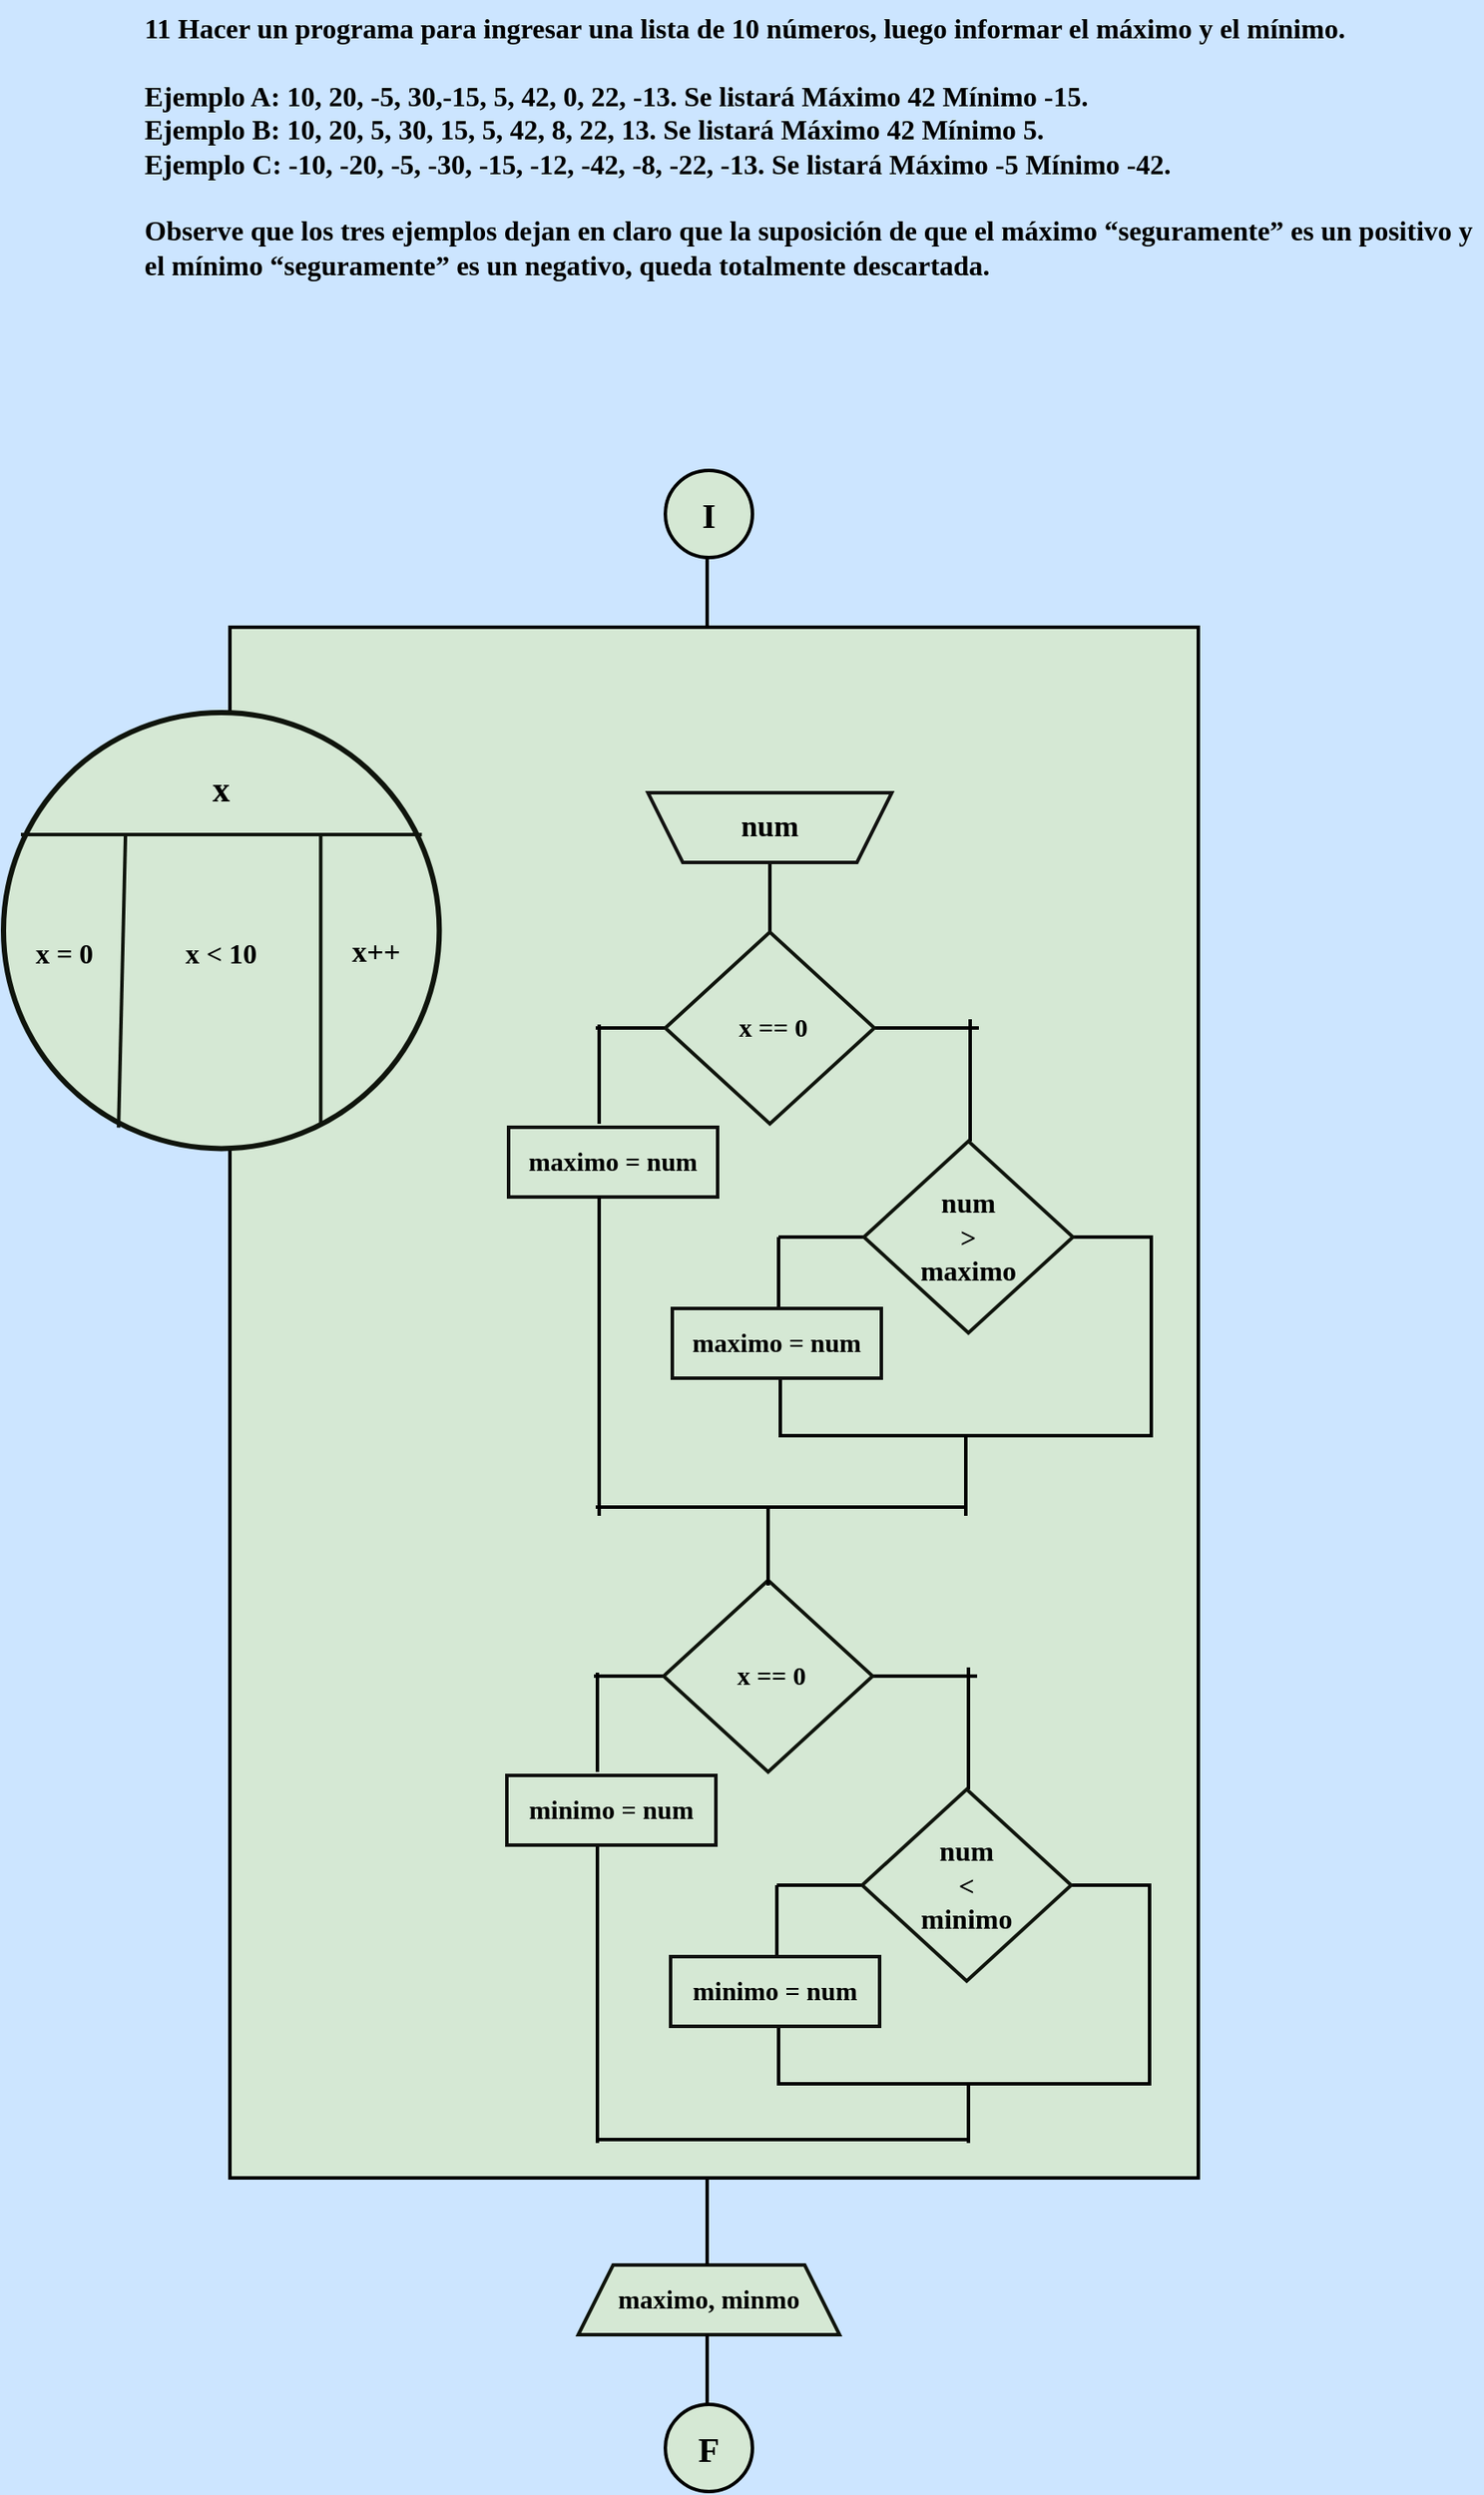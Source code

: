 <mxfile version="24.1.0" type="device">
  <diagram name="Página-1" id="Af2vKqS_xSVEsL7CGDF1">
    <mxGraphModel dx="2247" dy="830" grid="1" gridSize="10" guides="1" tooltips="1" connect="1" arrows="1" fold="1" page="1" pageScale="1" pageWidth="827" pageHeight="1169" background="#CCE5FF" math="0" shadow="0">
      <root>
        <mxCell id="0" />
        <mxCell id="1" parent="0" />
        <mxCell id="zPL9ql4yLSVFh8TZleFu-1" value="&lt;font style=&quot;font-size: 16px;&quot; color=&quot;#000000&quot; face=&quot;Comic Sans MS&quot;&gt;&lt;b&gt;11 Hacer un programa para ingresar una lista de 10 números, luego informar el máximo y el mínimo.&lt;br&gt;&lt;br&gt;Ejemplo A: 10, 20, -5, 30,-15, 5, 42, 0, 22, -13. Se listará Máximo 42 Mínimo -15.&lt;br&gt;Ejemplo B: 10, 20, 5, 30, 15, 5, 42, 8, 22, 13. Se listará Máximo 42 Mínimo 5.&lt;br&gt;Ejemplo C: -10, -20, -5, -30, -15, -12, -42, -8, -22, -13. Se listará Máximo -5 Mínimo -42.&lt;br&gt;&lt;br&gt;Observe que los tres ejemplos dejan en claro que la suposición de que el máximo “seguramente” es un positivo y el mínimo “seguramente” es un negativo, queda totalmente descartada.&lt;/b&gt;&lt;/font&gt;" style="text;whiteSpace=wrap;html=1;fontFamily=Architects Daughter;fontSource=https%3A%2F%2Ffonts.googleapis.com%2Fcss%3Ffamily%3DArchitects%2BDaughter;" vertex="1" parent="1">
          <mxGeometry x="29" y="10" width="770" height="220" as="geometry" />
        </mxCell>
        <mxCell id="zPL9ql4yLSVFh8TZleFu-136" value="" style="group;aspect=fixed;" vertex="1" connectable="0" parent="1">
          <mxGeometry x="-50" y="280" width="686" height="1160" as="geometry" />
        </mxCell>
        <mxCell id="zPL9ql4yLSVFh8TZleFu-3" value="" style="whiteSpace=wrap;html=1;rounded=0;labelBackgroundColor=none;strokeColor=#000000;strokeWidth=2;align=center;verticalAlign=middle;fontFamily=Helvetica;fontSize=12;fontColor=default;fillColor=#d5e8d4;container=0;" vertex="1" parent="zPL9ql4yLSVFh8TZleFu-136">
          <mxGeometry x="130" y="90" width="556" height="890" as="geometry" />
        </mxCell>
        <mxCell id="zPL9ql4yLSVFh8TZleFu-5" value="" style="ellipse;whiteSpace=wrap;html=1;aspect=fixed;rounded=0;labelBackgroundColor=none;strokeColor=#0F140C;strokeWidth=3;align=center;verticalAlign=middle;fontFamily=Helvetica;fontSize=12;fontColor=default;fillColor=#d5e8d4;container=0;" vertex="1" parent="zPL9ql4yLSVFh8TZleFu-136">
          <mxGeometry y="139.0" width="250.2" height="250.2" as="geometry" />
        </mxCell>
        <mxCell id="zPL9ql4yLSVFh8TZleFu-6" value="" style="endArrow=none;html=1;rounded=0;strokeColor=#0F140C;fontFamily=Helvetica;fontSize=12;fontColor=default;fillColor=#B2C9AB;strokeWidth=2;" edge="1" parent="zPL9ql4yLSVFh8TZleFu-136">
          <mxGeometry width="50" height="50" relative="1" as="geometry">
            <mxPoint x="240.192" y="209.056" as="sourcePoint" />
            <mxPoint x="10.008" y="209.056" as="targetPoint" />
          </mxGeometry>
        </mxCell>
        <mxCell id="zPL9ql4yLSVFh8TZleFu-7" value="" style="endArrow=none;html=1;rounded=0;strokeColor=#0F140C;fontFamily=Helvetica;fontSize=12;fontColor=default;fillColor=#B2C9AB;exitX=0.264;exitY=0.952;exitDx=0;exitDy=0;exitPerimeter=0;strokeWidth=2;" edge="1" parent="zPL9ql4yLSVFh8TZleFu-136" source="zPL9ql4yLSVFh8TZleFu-5">
          <mxGeometry width="50" height="50" relative="1" as="geometry">
            <mxPoint x="60.048" y="289.12" as="sourcePoint" />
            <mxPoint x="70.056" y="209.056" as="targetPoint" />
          </mxGeometry>
        </mxCell>
        <mxCell id="zPL9ql4yLSVFh8TZleFu-8" value="" style="endArrow=none;html=1;rounded=0;strokeColor=#0F140C;fontFamily=Helvetica;fontSize=12;fontColor=default;fillColor=#B2C9AB;exitX=0.728;exitY=0.948;exitDx=0;exitDy=0;exitPerimeter=0;strokeWidth=2;" edge="1" parent="zPL9ql4yLSVFh8TZleFu-136" source="zPL9ql4yLSVFh8TZleFu-5">
          <mxGeometry width="50" height="50" relative="1" as="geometry">
            <mxPoint x="150.12" y="309.136" as="sourcePoint" />
            <mxPoint x="182.146" y="209.056" as="targetPoint" />
          </mxGeometry>
        </mxCell>
        <mxCell id="zPL9ql4yLSVFh8TZleFu-9" value="&lt;font color=&quot;#000000&quot; size=&quot;1&quot; face=&quot;Comic Sans MS&quot;&gt;&lt;b style=&quot;font-size: 20px;&quot;&gt;x&lt;/b&gt;&lt;/font&gt;" style="text;strokeColor=none;align=center;fillColor=none;html=1;verticalAlign=middle;whiteSpace=wrap;rounded=0;fontFamily=Architects Daughter;fontSource=https://fonts.googleapis.com/css?family=Architects+Daughter;container=0;" vertex="1" parent="zPL9ql4yLSVFh8TZleFu-136">
          <mxGeometry x="95.1" y="167.3" width="60" height="30" as="geometry" />
        </mxCell>
        <mxCell id="zPL9ql4yLSVFh8TZleFu-10" value="&lt;font color=&quot;#000000&quot; size=&quot;1&quot; face=&quot;Comic Sans MS&quot;&gt;&lt;b style=&quot;font-size: 17px;&quot;&gt;x++&lt;/b&gt;&lt;/font&gt;" style="text;strokeColor=none;align=center;fillColor=none;html=1;verticalAlign=middle;whiteSpace=wrap;rounded=0;fontFamily=Architects Daughter;fontSource=https://fonts.googleapis.com/css?family=Architects+Daughter;container=0;" vertex="1" parent="zPL9ql4yLSVFh8TZleFu-136">
          <mxGeometry x="189.1" y="267.3" width="50" height="20" as="geometry" />
        </mxCell>
        <mxCell id="zPL9ql4yLSVFh8TZleFu-67" value="&lt;font color=&quot;#000000&quot; size=&quot;1&quot; face=&quot;Comic Sans MS&quot;&gt;&lt;b style=&quot;font-size: 16px;&quot;&gt;x &amp;lt; 10&lt;/b&gt;&lt;/font&gt;" style="text;strokeColor=none;align=center;fillColor=none;html=1;verticalAlign=middle;whiteSpace=wrap;rounded=0;fontFamily=Architects Daughter;fontSource=https://fonts.googleapis.com/css?family=Architects+Daughter;container=0;" vertex="1" parent="zPL9ql4yLSVFh8TZleFu-136">
          <mxGeometry x="95.1" y="267.3" width="60" height="20" as="geometry" />
        </mxCell>
        <mxCell id="zPL9ql4yLSVFh8TZleFu-68" value="&lt;font color=&quot;#000000&quot; size=&quot;1&quot; face=&quot;Comic Sans MS&quot;&gt;&lt;b style=&quot;font-size: 16px;&quot;&gt;x = 0&lt;/b&gt;&lt;/font&gt;" style="text;strokeColor=none;align=center;fillColor=none;html=1;verticalAlign=middle;whiteSpace=wrap;rounded=0;fontFamily=Architects Daughter;fontSource=https://fonts.googleapis.com/css?family=Architects+Daughter;container=0;" vertex="1" parent="zPL9ql4yLSVFh8TZleFu-136">
          <mxGeometry x="10" y="267.3" width="50" height="20" as="geometry" />
        </mxCell>
        <mxCell id="zPL9ql4yLSVFh8TZleFu-46" value="" style="line;strokeWidth=2;direction=south;html=1;hachureGap=4;fontFamily=Architects Daughter;fontSource=https://fonts.googleapis.com/css?family=Architects+Daughter;strokeColor=#000000;container=0;" vertex="1" parent="zPL9ql4yLSVFh8TZleFu-136">
          <mxGeometry x="435" y="225" width="10" height="40" as="geometry" />
        </mxCell>
        <mxCell id="zPL9ql4yLSVFh8TZleFu-47" value="" style="line;strokeWidth=2;html=1;perimeter=backbonePerimeter;points=[];outlineConnect=0;hachureGap=4;fontFamily=Architects Daughter;fontSource=https://fonts.googleapis.com/css?family=Architects+Daughter;strokeColor=#000000;container=0;" vertex="1" parent="zPL9ql4yLSVFh8TZleFu-136">
          <mxGeometry x="340" y="315" width="40" height="10" as="geometry" />
        </mxCell>
        <mxCell id="zPL9ql4yLSVFh8TZleFu-48" value="" style="line;strokeWidth=2;html=1;perimeter=backbonePerimeter;points=[];outlineConnect=0;hachureGap=4;fontFamily=Architects Daughter;fontSource=https://fonts.googleapis.com/css?family=Architects+Daughter;strokeColor=#000000;container=0;" vertex="1" parent="zPL9ql4yLSVFh8TZleFu-136">
          <mxGeometry x="500" y="315" width="60" height="10" as="geometry" />
        </mxCell>
        <mxCell id="zPL9ql4yLSVFh8TZleFu-49" value="" style="line;strokeWidth=2;direction=south;html=1;hachureGap=4;fontFamily=Architects Daughter;fontSource=https://fonts.googleapis.com/css?family=Architects+Daughter;strokeColor=#000000;container=0;" vertex="1" parent="zPL9ql4yLSVFh8TZleFu-136">
          <mxGeometry x="550" y="315" width="10" height="70" as="geometry" />
        </mxCell>
        <mxCell id="zPL9ql4yLSVFh8TZleFu-50" value="" style="line;strokeWidth=2;html=1;perimeter=backbonePerimeter;points=[];outlineConnect=0;hachureGap=4;fontFamily=Architects Daughter;fontSource=https://fonts.googleapis.com/css?family=Architects+Daughter;strokeColor=#000000;container=0;" vertex="1" parent="zPL9ql4yLSVFh8TZleFu-136">
          <mxGeometry x="445" y="435" width="50" height="10" as="geometry" />
        </mxCell>
        <mxCell id="zPL9ql4yLSVFh8TZleFu-51" value="" style="line;strokeWidth=2;html=1;perimeter=backbonePerimeter;points=[];outlineConnect=0;hachureGap=4;fontFamily=Architects Daughter;fontSource=https://fonts.googleapis.com/css?family=Architects+Daughter;strokeColor=#000000;container=0;" vertex="1" parent="zPL9ql4yLSVFh8TZleFu-136">
          <mxGeometry x="610" y="435" width="50" height="10" as="geometry" />
        </mxCell>
        <mxCell id="zPL9ql4yLSVFh8TZleFu-61" value="" style="line;strokeWidth=2;direction=south;html=1;hachureGap=4;fontFamily=Architects Daughter;fontSource=https://fonts.googleapis.com/css?family=Architects+Daughter;strokeColor=#000000;container=0;" vertex="1" parent="zPL9ql4yLSVFh8TZleFu-136">
          <mxGeometry x="441" y="519" width="10" height="36" as="geometry" />
        </mxCell>
        <mxCell id="zPL9ql4yLSVFh8TZleFu-62" value="" style="line;strokeWidth=2;direction=south;html=1;hachureGap=4;fontFamily=Architects Daughter;fontSource=https://fonts.googleapis.com/css?family=Architects+Daughter;strokeColor=#000000;container=0;" vertex="1" parent="zPL9ql4yLSVFh8TZleFu-136">
          <mxGeometry x="337" y="318" width="10" height="57" as="geometry" />
        </mxCell>
        <mxCell id="zPL9ql4yLSVFh8TZleFu-63" value="" style="line;strokeWidth=2;direction=south;html=1;hachureGap=4;fontFamily=Architects Daughter;fontSource=https://fonts.googleapis.com/css?family=Architects+Daughter;strokeColor=#000000;container=0;" vertex="1" parent="zPL9ql4yLSVFh8TZleFu-136">
          <mxGeometry x="654" y="439" width="10" height="116" as="geometry" />
        </mxCell>
        <mxCell id="zPL9ql4yLSVFh8TZleFu-64" value="" style="line;strokeWidth=2;direction=south;html=1;hachureGap=4;fontFamily=Architects Daughter;fontSource=https://fonts.googleapis.com/css?family=Architects+Daughter;strokeColor=#000000;container=0;" vertex="1" parent="zPL9ql4yLSVFh8TZleFu-136">
          <mxGeometry x="440" y="440" width="10" height="45" as="geometry" />
        </mxCell>
        <mxCell id="zPL9ql4yLSVFh8TZleFu-65" value="" style="line;strokeWidth=2;html=1;perimeter=backbonePerimeter;points=[];outlineConnect=0;hachureGap=4;fontFamily=Architects Daughter;fontSource=https://fonts.googleapis.com/css?family=Architects+Daughter;strokeColor=#000000;container=0;" vertex="1" parent="zPL9ql4yLSVFh8TZleFu-136">
          <mxGeometry x="445" y="549" width="215" height="10" as="geometry" />
        </mxCell>
        <mxCell id="zPL9ql4yLSVFh8TZleFu-41" value="" style="shape=trapezoid;perimeter=trapezoidPerimeter;whiteSpace=wrap;html=1;fixedSize=1;rounded=0;labelBackgroundColor=none;strokeColor=#121211;strokeWidth=2;align=center;verticalAlign=middle;fontFamily=Helvetica;fontSize=12;fontColor=default;fillColor=#d5e8d4;direction=west;container=0;" vertex="1" parent="zPL9ql4yLSVFh8TZleFu-136">
          <mxGeometry x="370" y="185" width="140" height="40" as="geometry">
            <mxRectangle x="-1020" y="-650" width="50" height="40" as="alternateBounds" />
          </mxGeometry>
        </mxCell>
        <mxCell id="zPL9ql4yLSVFh8TZleFu-42" value="&lt;font color=&quot;#000000&quot; size=&quot;1&quot; face=&quot;Comic Sans MS&quot;&gt;&lt;b style=&quot;font-size: 17px;&quot;&gt;num&lt;/b&gt;&lt;/font&gt;" style="text;strokeColor=none;align=center;fillColor=none;html=1;verticalAlign=middle;whiteSpace=wrap;rounded=0;fontFamily=Architects Daughter;fontSource=https://fonts.googleapis.com/css?family=Architects+Daughter;container=0;" vertex="1" parent="zPL9ql4yLSVFh8TZleFu-136">
          <mxGeometry x="410" y="190" width="60" height="30" as="geometry" />
        </mxCell>
        <mxCell id="zPL9ql4yLSVFh8TZleFu-44" value="" style="rhombus;whiteSpace=wrap;html=1;rounded=0;labelBackgroundColor=none;strokeColor=#0F140C;strokeWidth=2;align=center;verticalAlign=middle;fontFamily=Helvetica;fontSize=12;fontColor=default;fillColor=#d5e8d4;container=0;" vertex="1" parent="zPL9ql4yLSVFh8TZleFu-136">
          <mxGeometry x="380" y="265" width="120" height="110" as="geometry" />
        </mxCell>
        <mxCell id="zPL9ql4yLSVFh8TZleFu-45" value="&lt;font face=&quot;Comic Sans MS&quot; color=&quot;#000000&quot;&gt;&lt;span style=&quot;font-size: 15px;&quot;&gt;&lt;b&gt;x == 0&lt;/b&gt;&lt;/span&gt;&lt;/font&gt;" style="text;strokeColor=none;align=center;fillColor=none;html=1;verticalAlign=middle;whiteSpace=wrap;rounded=0;fontFamily=Architects Daughter;fontSource=https://fonts.googleapis.com/css?family=Architects+Daughter;container=0;" vertex="1" parent="zPL9ql4yLSVFh8TZleFu-136">
          <mxGeometry x="412" y="295" width="60" height="50" as="geometry" />
        </mxCell>
        <mxCell id="zPL9ql4yLSVFh8TZleFu-53" value="" style="rhombus;whiteSpace=wrap;html=1;rounded=0;labelBackgroundColor=none;strokeColor=#0F140C;strokeWidth=2;align=center;verticalAlign=middle;fontFamily=Helvetica;fontSize=12;fontColor=default;fillColor=#d5e8d4;aspect=fixed;container=0;" vertex="1" parent="zPL9ql4yLSVFh8TZleFu-136">
          <mxGeometry x="494" y="385" width="120" height="110" as="geometry" />
        </mxCell>
        <mxCell id="zPL9ql4yLSVFh8TZleFu-54" value="&lt;font color=&quot;#000000&quot; size=&quot;1&quot; face=&quot;Comic Sans MS&quot;&gt;&lt;b style=&quot;font-size: 16px;&quot;&gt;num&lt;/b&gt;&lt;/font&gt;&lt;div&gt;&lt;font color=&quot;#000000&quot; size=&quot;1&quot; face=&quot;Comic Sans MS&quot;&gt;&lt;b style=&quot;font-size: 16px;&quot;&gt;&amp;gt;&lt;/b&gt;&lt;/font&gt;&lt;/div&gt;&lt;div&gt;&lt;font color=&quot;#000000&quot; size=&quot;1&quot; face=&quot;Comic Sans MS&quot;&gt;&lt;b style=&quot;font-size: 16px;&quot;&gt;maximo&lt;/b&gt;&lt;/font&gt;&lt;/div&gt;" style="text;strokeColor=none;align=center;fillColor=none;html=1;verticalAlign=middle;whiteSpace=wrap;rounded=0;fontFamily=Architects Daughter;fontSource=https://fonts.googleapis.com/css?family=Architects+Daughter;aspect=fixed;container=0;" vertex="1" parent="zPL9ql4yLSVFh8TZleFu-136">
          <mxGeometry x="524" y="425" width="60" height="30" as="geometry" />
        </mxCell>
        <mxCell id="zPL9ql4yLSVFh8TZleFu-56" value="" style="rounded=0;whiteSpace=wrap;html=1;labelBackgroundColor=none;strokeColor=#0f100e;strokeWidth=2;align=center;verticalAlign=middle;fontFamily=Helvetica;fontSize=12;fontColor=default;fillColor=#d5e8d4;container=0;" vertex="1" parent="zPL9ql4yLSVFh8TZleFu-136">
          <mxGeometry x="290" y="377" width="120" height="40" as="geometry" />
        </mxCell>
        <mxCell id="zPL9ql4yLSVFh8TZleFu-57" value="&lt;font size=&quot;1&quot; face=&quot;Comic Sans MS&quot; color=&quot;#000000&quot;&gt;&lt;b style=&quot;font-size: 15px;&quot;&gt;maximo = num&lt;/b&gt;&lt;/font&gt;" style="text;strokeColor=none;align=center;fillColor=none;html=1;verticalAlign=middle;whiteSpace=wrap;rounded=0;fontFamily=Architects Daughter;fontSource=https://fonts.googleapis.com/css?family=Architects+Daughter;container=0;" vertex="1" parent="zPL9ql4yLSVFh8TZleFu-136">
          <mxGeometry x="290" y="382" width="120" height="30" as="geometry" />
        </mxCell>
        <mxCell id="zPL9ql4yLSVFh8TZleFu-59" value="" style="rounded=0;whiteSpace=wrap;html=1;labelBackgroundColor=none;strokeColor=#0f100e;strokeWidth=2;align=center;verticalAlign=middle;fontFamily=Helvetica;fontSize=12;fontColor=default;fillColor=#d5e8d4;container=0;" vertex="1" parent="zPL9ql4yLSVFh8TZleFu-136">
          <mxGeometry x="384" y="481" width="120" height="40" as="geometry" />
        </mxCell>
        <mxCell id="zPL9ql4yLSVFh8TZleFu-60" value="&lt;font size=&quot;1&quot; face=&quot;Comic Sans MS&quot; color=&quot;#000000&quot;&gt;&lt;b style=&quot;font-size: 15px;&quot;&gt;maximo = num&lt;/b&gt;&lt;/font&gt;" style="text;strokeColor=none;align=center;fillColor=none;html=1;verticalAlign=middle;whiteSpace=wrap;rounded=0;fontFamily=Architects Daughter;fontSource=https://fonts.googleapis.com/css?family=Architects+Daughter;container=0;" vertex="1" parent="zPL9ql4yLSVFh8TZleFu-136">
          <mxGeometry x="384" y="486" width="120" height="30" as="geometry" />
        </mxCell>
        <mxCell id="zPL9ql4yLSVFh8TZleFu-73" value="" style="line;strokeWidth=2;html=1;perimeter=backbonePerimeter;points=[];outlineConnect=0;hachureGap=4;fontFamily=Architects Daughter;fontSource=https://fonts.googleapis.com/css?family=Architects+Daughter;strokeColor=#000000;container=0;" vertex="1" parent="zPL9ql4yLSVFh8TZleFu-136">
          <mxGeometry x="339" y="687" width="40" height="10" as="geometry" />
        </mxCell>
        <mxCell id="zPL9ql4yLSVFh8TZleFu-74" value="" style="line;strokeWidth=2;html=1;perimeter=backbonePerimeter;points=[];outlineConnect=0;hachureGap=4;fontFamily=Architects Daughter;fontSource=https://fonts.googleapis.com/css?family=Architects+Daughter;strokeColor=#000000;container=0;" vertex="1" parent="zPL9ql4yLSVFh8TZleFu-136">
          <mxGeometry x="499" y="687" width="60" height="10" as="geometry" />
        </mxCell>
        <mxCell id="zPL9ql4yLSVFh8TZleFu-75" value="" style="line;strokeWidth=2;direction=south;html=1;hachureGap=4;fontFamily=Architects Daughter;fontSource=https://fonts.googleapis.com/css?family=Architects+Daughter;strokeColor=#000000;container=0;" vertex="1" parent="zPL9ql4yLSVFh8TZleFu-136">
          <mxGeometry x="549" y="687" width="10" height="70" as="geometry" />
        </mxCell>
        <mxCell id="zPL9ql4yLSVFh8TZleFu-76" value="" style="line;strokeWidth=2;html=1;perimeter=backbonePerimeter;points=[];outlineConnect=0;hachureGap=4;fontFamily=Architects Daughter;fontSource=https://fonts.googleapis.com/css?family=Architects+Daughter;strokeColor=#000000;container=0;" vertex="1" parent="zPL9ql4yLSVFh8TZleFu-136">
          <mxGeometry x="444" y="807" width="50" height="10" as="geometry" />
        </mxCell>
        <mxCell id="zPL9ql4yLSVFh8TZleFu-77" value="" style="line;strokeWidth=2;html=1;perimeter=backbonePerimeter;points=[];outlineConnect=0;hachureGap=4;fontFamily=Architects Daughter;fontSource=https://fonts.googleapis.com/css?family=Architects+Daughter;strokeColor=#000000;container=0;" vertex="1" parent="zPL9ql4yLSVFh8TZleFu-136">
          <mxGeometry x="609" y="807" width="50" height="10" as="geometry" />
        </mxCell>
        <mxCell id="zPL9ql4yLSVFh8TZleFu-87" value="" style="line;strokeWidth=2;direction=south;html=1;hachureGap=4;fontFamily=Architects Daughter;fontSource=https://fonts.googleapis.com/css?family=Architects+Daughter;strokeColor=#000000;container=0;" vertex="1" parent="zPL9ql4yLSVFh8TZleFu-136">
          <mxGeometry x="440" y="891" width="10" height="36" as="geometry" />
        </mxCell>
        <mxCell id="zPL9ql4yLSVFh8TZleFu-88" value="" style="line;strokeWidth=2;direction=south;html=1;hachureGap=4;fontFamily=Architects Daughter;fontSource=https://fonts.googleapis.com/css?family=Architects+Daughter;strokeColor=#000000;container=0;" vertex="1" parent="zPL9ql4yLSVFh8TZleFu-136">
          <mxGeometry x="336" y="690" width="10" height="57" as="geometry" />
        </mxCell>
        <mxCell id="zPL9ql4yLSVFh8TZleFu-89" value="" style="line;strokeWidth=2;direction=south;html=1;hachureGap=4;fontFamily=Architects Daughter;fontSource=https://fonts.googleapis.com/css?family=Architects+Daughter;strokeColor=#000000;container=0;" vertex="1" parent="zPL9ql4yLSVFh8TZleFu-136">
          <mxGeometry x="653" y="811" width="10" height="116" as="geometry" />
        </mxCell>
        <mxCell id="zPL9ql4yLSVFh8TZleFu-90" value="" style="line;strokeWidth=2;direction=south;html=1;hachureGap=4;fontFamily=Architects Daughter;fontSource=https://fonts.googleapis.com/css?family=Architects+Daughter;strokeColor=#000000;container=0;" vertex="1" parent="zPL9ql4yLSVFh8TZleFu-136">
          <mxGeometry x="439" y="812" width="10" height="45" as="geometry" />
        </mxCell>
        <mxCell id="zPL9ql4yLSVFh8TZleFu-91" value="" style="line;strokeWidth=2;html=1;perimeter=backbonePerimeter;points=[];outlineConnect=0;hachureGap=4;fontFamily=Architects Daughter;fontSource=https://fonts.googleapis.com/css?family=Architects+Daughter;strokeColor=#000000;container=0;" vertex="1" parent="zPL9ql4yLSVFh8TZleFu-136">
          <mxGeometry x="444" y="921" width="215" height="10" as="geometry" />
        </mxCell>
        <mxCell id="zPL9ql4yLSVFh8TZleFu-71" value="" style="rhombus;whiteSpace=wrap;html=1;rounded=0;labelBackgroundColor=none;strokeColor=#0F140C;strokeWidth=2;align=center;verticalAlign=middle;fontFamily=Helvetica;fontSize=12;fontColor=default;fillColor=#d5e8d4;container=0;" vertex="1" parent="zPL9ql4yLSVFh8TZleFu-136">
          <mxGeometry x="379" y="637" width="120" height="110" as="geometry" />
        </mxCell>
        <mxCell id="zPL9ql4yLSVFh8TZleFu-72" value="&lt;font face=&quot;Comic Sans MS&quot; color=&quot;#000000&quot;&gt;&lt;span style=&quot;font-size: 15px;&quot;&gt;&lt;b&gt;x == 0&lt;/b&gt;&lt;/span&gt;&lt;/font&gt;" style="text;strokeColor=none;align=center;fillColor=none;html=1;verticalAlign=middle;whiteSpace=wrap;rounded=0;fontFamily=Architects Daughter;fontSource=https://fonts.googleapis.com/css?family=Architects+Daughter;container=0;" vertex="1" parent="zPL9ql4yLSVFh8TZleFu-136">
          <mxGeometry x="411" y="667" width="60" height="50" as="geometry" />
        </mxCell>
        <mxCell id="zPL9ql4yLSVFh8TZleFu-79" value="" style="rhombus;whiteSpace=wrap;html=1;rounded=0;labelBackgroundColor=none;strokeColor=#0F140C;strokeWidth=2;align=center;verticalAlign=middle;fontFamily=Helvetica;fontSize=12;fontColor=default;fillColor=#d5e8d4;aspect=fixed;container=0;" vertex="1" parent="zPL9ql4yLSVFh8TZleFu-136">
          <mxGeometry x="493" y="757" width="120" height="110" as="geometry" />
        </mxCell>
        <mxCell id="zPL9ql4yLSVFh8TZleFu-80" value="&lt;font color=&quot;#000000&quot; size=&quot;1&quot; face=&quot;Comic Sans MS&quot;&gt;&lt;b style=&quot;font-size: 16px;&quot;&gt;num&lt;/b&gt;&lt;/font&gt;&lt;div&gt;&lt;font face=&quot;Comic Sans MS&quot; color=&quot;#000000&quot;&gt;&lt;span style=&quot;font-size: 16px;&quot;&gt;&lt;b&gt;&amp;lt;&lt;/b&gt;&lt;/span&gt;&lt;/font&gt;&lt;/div&gt;&lt;div&gt;&lt;font face=&quot;Comic Sans MS&quot; color=&quot;#000000&quot;&gt;&lt;span style=&quot;font-size: 16px;&quot;&gt;&lt;b&gt;minimo&lt;/b&gt;&lt;/span&gt;&lt;/font&gt;&lt;/div&gt;" style="text;strokeColor=none;align=center;fillColor=none;html=1;verticalAlign=middle;whiteSpace=wrap;rounded=0;fontFamily=Architects Daughter;fontSource=https://fonts.googleapis.com/css?family=Architects+Daughter;aspect=fixed;container=0;" vertex="1" parent="zPL9ql4yLSVFh8TZleFu-136">
          <mxGeometry x="523" y="797" width="60" height="30" as="geometry" />
        </mxCell>
        <mxCell id="zPL9ql4yLSVFh8TZleFu-82" value="" style="rounded=0;whiteSpace=wrap;html=1;labelBackgroundColor=none;strokeColor=#0f100e;strokeWidth=2;align=center;verticalAlign=middle;fontFamily=Helvetica;fontSize=12;fontColor=default;fillColor=#d5e8d4;container=0;" vertex="1" parent="zPL9ql4yLSVFh8TZleFu-136">
          <mxGeometry x="289" y="749" width="120" height="40" as="geometry" />
        </mxCell>
        <mxCell id="zPL9ql4yLSVFh8TZleFu-83" value="&lt;font size=&quot;1&quot; face=&quot;Comic Sans MS&quot; color=&quot;#000000&quot;&gt;&lt;b style=&quot;font-size: 15px;&quot;&gt;minimo = num&lt;/b&gt;&lt;/font&gt;" style="text;strokeColor=none;align=center;fillColor=none;html=1;verticalAlign=middle;whiteSpace=wrap;rounded=0;fontFamily=Architects Daughter;fontSource=https://fonts.googleapis.com/css?family=Architects+Daughter;container=0;" vertex="1" parent="zPL9ql4yLSVFh8TZleFu-136">
          <mxGeometry x="289" y="754" width="120" height="30" as="geometry" />
        </mxCell>
        <mxCell id="zPL9ql4yLSVFh8TZleFu-85" value="" style="rounded=0;whiteSpace=wrap;html=1;labelBackgroundColor=none;strokeColor=#0f100e;strokeWidth=2;align=center;verticalAlign=middle;fontFamily=Helvetica;fontSize=12;fontColor=default;fillColor=#d5e8d4;container=0;" vertex="1" parent="zPL9ql4yLSVFh8TZleFu-136">
          <mxGeometry x="383" y="853" width="120" height="40" as="geometry" />
        </mxCell>
        <mxCell id="zPL9ql4yLSVFh8TZleFu-86" value="&lt;font size=&quot;1&quot; face=&quot;Comic Sans MS&quot; color=&quot;#000000&quot;&gt;&lt;b style=&quot;font-size: 15px;&quot;&gt;minimo = num&lt;/b&gt;&lt;/font&gt;" style="text;strokeColor=none;align=center;fillColor=none;html=1;verticalAlign=middle;whiteSpace=wrap;rounded=0;fontFamily=Architects Daughter;fontSource=https://fonts.googleapis.com/css?family=Architects+Daughter;container=0;" vertex="1" parent="zPL9ql4yLSVFh8TZleFu-136">
          <mxGeometry x="383" y="858" width="120" height="30" as="geometry" />
        </mxCell>
        <mxCell id="zPL9ql4yLSVFh8TZleFu-96" value="" style="shape=trapezoid;perimeter=trapezoidPerimeter;whiteSpace=wrap;html=1;fixedSize=1;rounded=0;labelBackgroundColor=none;strokeColor=#0F140C;strokeWidth=2;align=center;verticalAlign=middle;fontFamily=Helvetica;fontSize=12;fontColor=default;fillColor=#d5e8d4;container=0;" vertex="1" parent="zPL9ql4yLSVFh8TZleFu-136">
          <mxGeometry x="330" y="1030" width="150" height="40" as="geometry" />
        </mxCell>
        <mxCell id="zPL9ql4yLSVFh8TZleFu-97" value="&lt;b&gt;&lt;font color=&quot;#000000&quot; style=&quot;font-size: 15px;&quot; face=&quot;Comic Sans MS&quot;&gt;maximo, minmo&lt;/font&gt;&lt;/b&gt;" style="text;strokeColor=none;align=center;fillColor=none;html=1;verticalAlign=middle;whiteSpace=wrap;rounded=0;fontFamily=Architects Daughter;fontSource=https%3A%2F%2Ffonts.googleapis.com%2Fcss%3Ffamily%3DArchitects%2BDaughter;container=0;" vertex="1" parent="zPL9ql4yLSVFh8TZleFu-136">
          <mxGeometry x="310" y="1035" width="190" height="30" as="geometry" />
        </mxCell>
        <mxCell id="zPL9ql4yLSVFh8TZleFu-99" value="" style="strokeWidth=2;html=1;shape=mxgraph.flowchart.start_2;whiteSpace=wrap;rounded=0;labelBackgroundColor=none;strokeColor=#000000;align=center;verticalAlign=middle;fontFamily=Helvetica;fontSize=12;fontColor=default;fillColor=#d5e8d4;container=0;" vertex="1" parent="zPL9ql4yLSVFh8TZleFu-136">
          <mxGeometry x="380" width="50" height="50" as="geometry" />
        </mxCell>
        <mxCell id="zPL9ql4yLSVFh8TZleFu-102" value="&lt;b&gt;&lt;font color=&quot;#000000&quot; style=&quot;font-size: 20px;&quot; face=&quot;Comic Sans MS&quot;&gt;I&lt;/font&gt;&lt;/b&gt;" style="text;strokeColor=none;align=center;fillColor=none;html=1;verticalAlign=middle;whiteSpace=wrap;rounded=0;fontFamily=Architects Daughter;fontSource=https%3A%2F%2Ffonts.googleapis.com%2Fcss%3Ffamily%3DArchitects%2BDaughter;container=0;" vertex="1" parent="zPL9ql4yLSVFh8TZleFu-136">
          <mxGeometry x="385" y="10" width="40" height="30" as="geometry" />
        </mxCell>
        <mxCell id="zPL9ql4yLSVFh8TZleFu-100" value="" style="strokeWidth=2;html=1;shape=mxgraph.flowchart.start_2;whiteSpace=wrap;rounded=0;labelBackgroundColor=none;strokeColor=#000000;align=center;verticalAlign=middle;fontFamily=Helvetica;fontSize=12;fontColor=default;fillColor=#d5e8d4;container=0;" vertex="1" parent="zPL9ql4yLSVFh8TZleFu-136">
          <mxGeometry x="380" y="1110" width="50" height="50" as="geometry" />
        </mxCell>
        <mxCell id="zPL9ql4yLSVFh8TZleFu-103" value="&lt;b&gt;&lt;font color=&quot;#000000&quot; style=&quot;font-size: 20px;&quot; face=&quot;Comic Sans MS&quot;&gt;F&lt;/font&gt;&lt;/b&gt;" style="text;strokeColor=none;align=center;fillColor=none;html=1;verticalAlign=middle;whiteSpace=wrap;rounded=0;fontFamily=Architects Daughter;fontSource=https://fonts.googleapis.com/css?family=Architects+Daughter;container=0;" vertex="1" parent="zPL9ql4yLSVFh8TZleFu-136">
          <mxGeometry x="385" y="1120" width="40" height="30" as="geometry" />
        </mxCell>
        <mxCell id="zPL9ql4yLSVFh8TZleFu-106" value="" style="line;strokeWidth=2;direction=south;html=1;hachureGap=4;fontFamily=Architects Daughter;fontSource=https://fonts.googleapis.com/css?family=Architects+Daughter;strokeColor=#000000;" vertex="1" parent="zPL9ql4yLSVFh8TZleFu-136">
          <mxGeometry x="547.5" y="555" width="10" height="45" as="geometry" />
        </mxCell>
        <mxCell id="zPL9ql4yLSVFh8TZleFu-107" value="" style="line;strokeWidth=2;direction=south;html=1;hachureGap=4;fontFamily=Architects Daughter;fontSource=https://fonts.googleapis.com/css?family=Architects+Daughter;strokeColor=#000000;" vertex="1" parent="zPL9ql4yLSVFh8TZleFu-136">
          <mxGeometry x="337" y="417" width="10" height="183" as="geometry" />
        </mxCell>
        <mxCell id="zPL9ql4yLSVFh8TZleFu-108" value="" style="line;strokeWidth=2;direction=south;html=1;hachureGap=4;fontFamily=Architects Daughter;fontSource=https://fonts.googleapis.com/css?family=Architects+Daughter;strokeColor=#000000;" vertex="1" parent="zPL9ql4yLSVFh8TZleFu-136">
          <mxGeometry x="399" y="50" width="10" height="40" as="geometry" />
        </mxCell>
        <mxCell id="zPL9ql4yLSVFh8TZleFu-109" value="" style="line;strokeWidth=2;direction=south;html=1;hachureGap=4;fontFamily=Architects Daughter;fontSource=https://fonts.googleapis.com/css?family=Architects+Daughter;strokeColor=#000000;" vertex="1" parent="zPL9ql4yLSVFh8TZleFu-136">
          <mxGeometry x="336" y="790" width="10" height="170" as="geometry" />
        </mxCell>
        <mxCell id="zPL9ql4yLSVFh8TZleFu-111" value="" style="line;strokeWidth=2;direction=south;html=1;hachureGap=4;fontFamily=Architects Daughter;fontSource=https://fonts.googleapis.com/css?family=Architects+Daughter;strokeColor=#000000;" vertex="1" parent="zPL9ql4yLSVFh8TZleFu-136">
          <mxGeometry x="399" y="980" width="10" height="50" as="geometry" />
        </mxCell>
        <mxCell id="zPL9ql4yLSVFh8TZleFu-115" value="" style="line;strokeWidth=2;direction=south;html=1;hachureGap=4;fontFamily=Architects Daughter;fontSource=https://fonts.googleapis.com/css?family=Architects+Daughter;strokeColor=#000000;" vertex="1" parent="zPL9ql4yLSVFh8TZleFu-136">
          <mxGeometry x="399" y="1070" width="10" height="40" as="geometry" />
        </mxCell>
        <mxCell id="zPL9ql4yLSVFh8TZleFu-116" value="" style="line;strokeWidth=2;direction=south;html=1;hachureGap=4;fontFamily=Architects Daughter;fontSource=https://fonts.googleapis.com/css?family=Architects+Daughter;strokeColor=#000000;" vertex="1" parent="zPL9ql4yLSVFh8TZleFu-136">
          <mxGeometry x="549" y="927" width="10" height="33" as="geometry" />
        </mxCell>
        <mxCell id="zPL9ql4yLSVFh8TZleFu-118" value="" style="line;strokeWidth=2;direction=south;html=1;hachureGap=4;fontFamily=Architects Daughter;fontSource=https://fonts.googleapis.com/css?family=Architects+Daughter;strokeColor=#000000;" vertex="1" parent="zPL9ql4yLSVFh8TZleFu-136">
          <mxGeometry x="434" y="596" width="10" height="44" as="geometry" />
        </mxCell>
        <mxCell id="zPL9ql4yLSVFh8TZleFu-125" value="" style="line;strokeWidth=2;html=1;perimeter=backbonePerimeter;points=[];outlineConnect=0;hachureGap=4;fontFamily=Architects Daughter;fontSource=https://fonts.googleapis.com/css?family=Architects+Daughter;strokeColor=#000000;" vertex="1" parent="zPL9ql4yLSVFh8TZleFu-136">
          <mxGeometry x="340" y="590" width="213" height="10" as="geometry" />
        </mxCell>
        <mxCell id="zPL9ql4yLSVFh8TZleFu-134" value="" style="line;strokeWidth=2;html=1;perimeter=backbonePerimeter;points=[];outlineConnect=0;hachureGap=4;fontFamily=Architects Daughter;fontSource=https://fonts.googleapis.com/css?family=Architects+Daughter;strokeColor=#000000;" vertex="1" parent="zPL9ql4yLSVFh8TZleFu-136">
          <mxGeometry x="340" y="953" width="214" height="10" as="geometry" />
        </mxCell>
      </root>
    </mxGraphModel>
  </diagram>
</mxfile>
